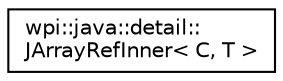digraph "Graphical Class Hierarchy"
{
  edge [fontname="Helvetica",fontsize="10",labelfontname="Helvetica",labelfontsize="10"];
  node [fontname="Helvetica",fontsize="10",shape=record];
  rankdir="LR";
  Node1 [label="wpi::java::detail::\lJArrayRefInner\< C, T \>",height=0.2,width=0.4,color="black", fillcolor="white", style="filled",URL="$classwpi_1_1java_1_1detail_1_1JArrayRefInner.html"];
}
